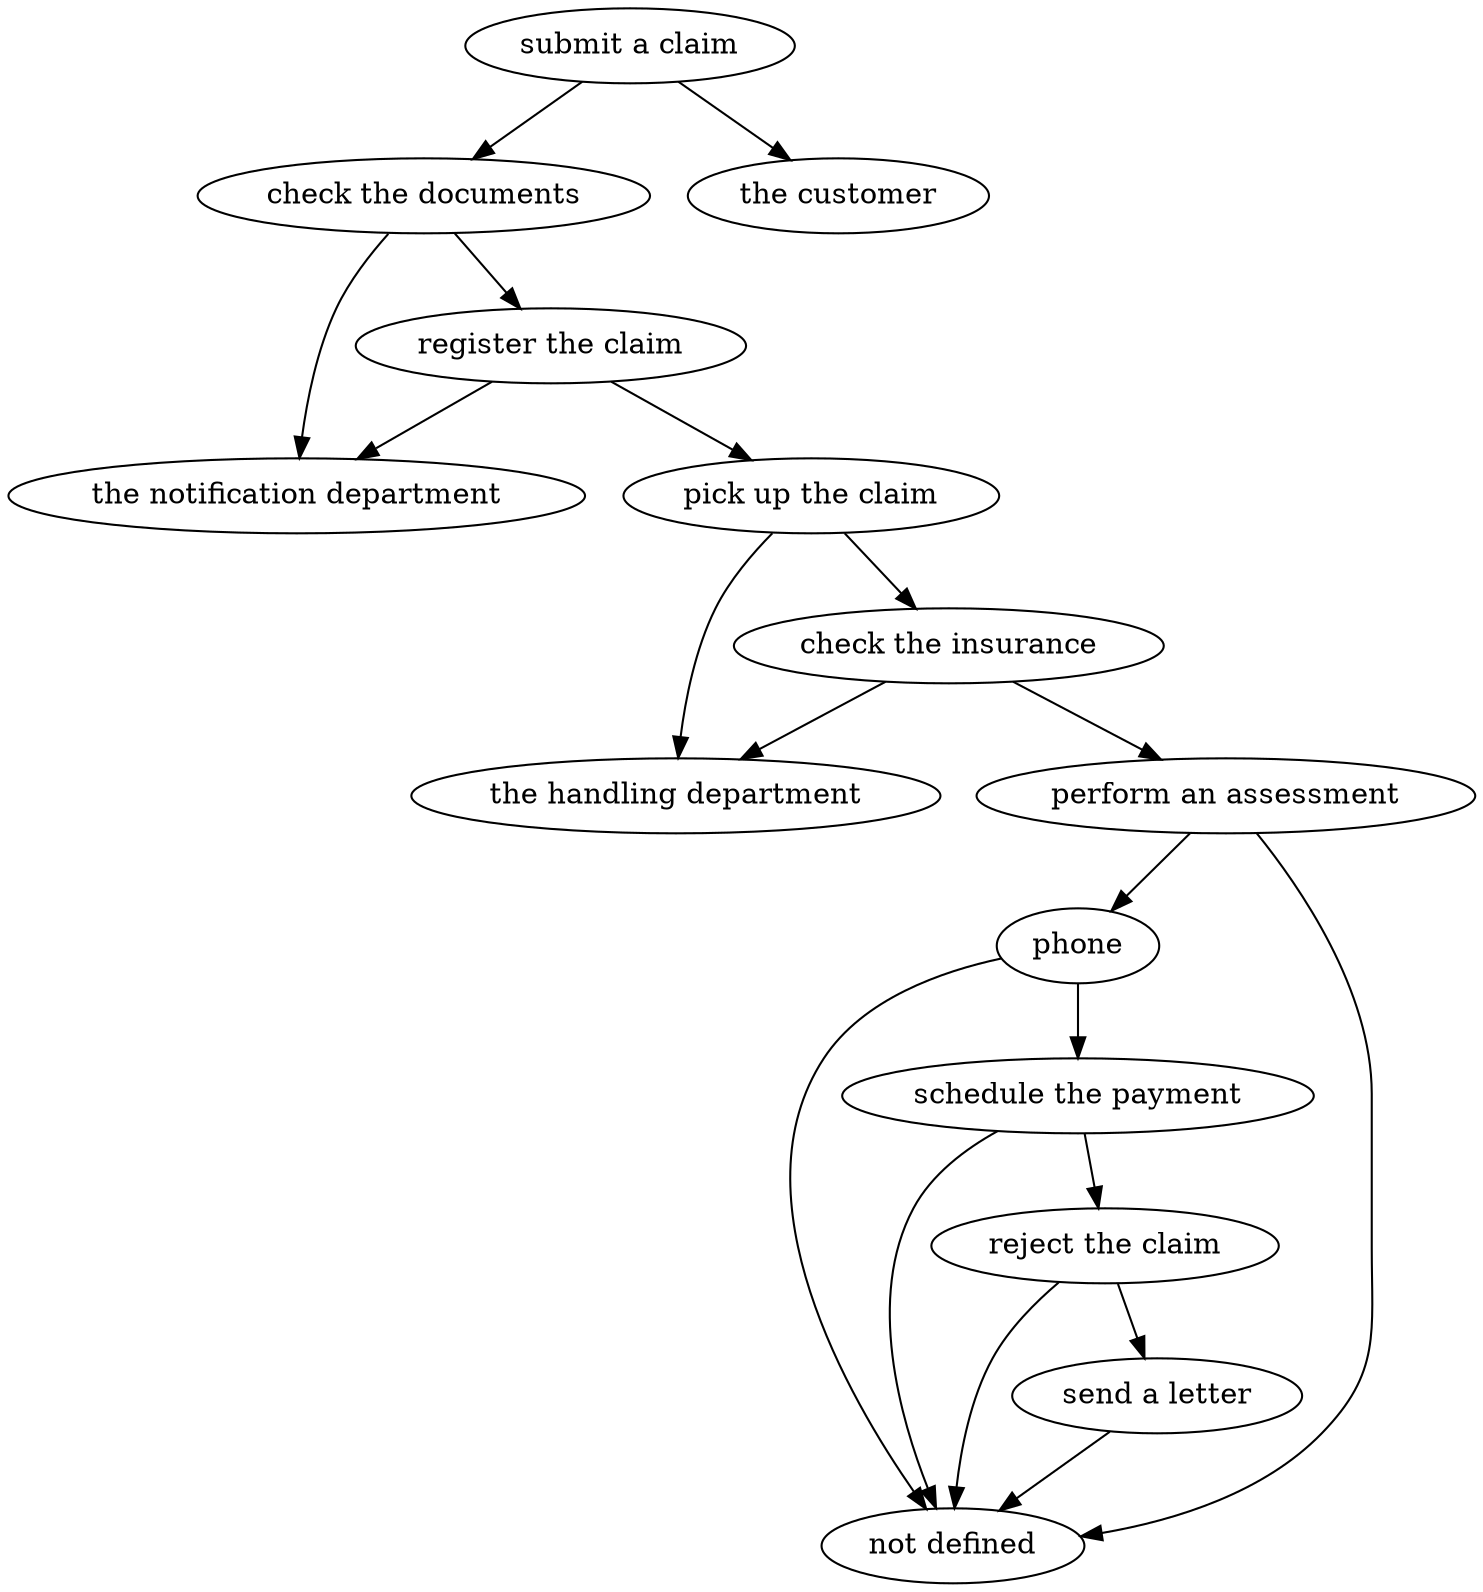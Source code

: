 strict digraph "doc-3.8" {
	graph [name="doc-3.8"];
	"submit a claim"	[attrs="{'type': 'Activity', 'label': 'submit a claim'}"];
	"check the documents"	[attrs="{'type': 'Activity', 'label': 'check the documents'}"];
	"submit a claim" -> "check the documents"	[attrs="{'type': 'flow', 'label': 'flow'}"];
	"the customer"	[attrs="{'type': 'Actor', 'label': 'the customer'}"];
	"submit a claim" -> "the customer"	[attrs="{'type': 'actor performer', 'label': 'actor performer'}"];
	"register the claim"	[attrs="{'type': 'Activity', 'label': 'register the claim'}"];
	"check the documents" -> "register the claim"	[attrs="{'type': 'flow', 'label': 'flow'}"];
	"the notification department"	[attrs="{'type': 'Actor', 'label': 'the notification department'}"];
	"check the documents" -> "the notification department"	[attrs="{'type': 'actor performer', 'label': 'actor performer'}"];
	"pick up the claim"	[attrs="{'type': 'Activity', 'label': 'pick up the claim'}"];
	"register the claim" -> "pick up the claim"	[attrs="{'type': 'flow', 'label': 'flow'}"];
	"register the claim" -> "the notification department"	[attrs="{'type': 'actor performer', 'label': 'actor performer'}"];
	"check the insurance"	[attrs="{'type': 'Activity', 'label': 'check the insurance'}"];
	"pick up the claim" -> "check the insurance"	[attrs="{'type': 'flow', 'label': 'flow'}"];
	"the handling department"	[attrs="{'type': 'Actor', 'label': 'the handling department'}"];
	"pick up the claim" -> "the handling department"	[attrs="{'type': 'actor performer', 'label': 'actor performer'}"];
	"perform an assessment"	[attrs="{'type': 'Activity', 'label': 'perform an assessment'}"];
	"check the insurance" -> "perform an assessment"	[attrs="{'type': 'flow', 'label': 'flow'}"];
	"check the insurance" -> "the handling department"	[attrs="{'type': 'actor performer', 'label': 'actor performer'}"];
	phone	[attrs="{'type': 'Activity', 'label': 'phone'}"];
	"perform an assessment" -> phone	[attrs="{'type': 'flow', 'label': 'flow'}"];
	"not defined"	[attrs="{'type': 'Actor', 'label': 'not defined'}"];
	"perform an assessment" -> "not defined"	[attrs="{'type': 'actor performer', 'label': 'actor performer'}"];
	"schedule the payment"	[attrs="{'type': 'Activity', 'label': 'schedule the payment'}"];
	phone -> "schedule the payment"	[attrs="{'type': 'flow', 'label': 'flow'}"];
	phone -> "not defined"	[attrs="{'type': 'actor performer', 'label': 'actor performer'}"];
	"reject the claim"	[attrs="{'type': 'Activity', 'label': 'reject the claim'}"];
	"schedule the payment" -> "reject the claim"	[attrs="{'type': 'flow', 'label': 'flow'}"];
	"schedule the payment" -> "not defined"	[attrs="{'type': 'actor performer', 'label': 'actor performer'}"];
	"send a letter"	[attrs="{'type': 'Activity', 'label': 'send a letter'}"];
	"reject the claim" -> "send a letter"	[attrs="{'type': 'flow', 'label': 'flow'}"];
	"reject the claim" -> "not defined"	[attrs="{'type': 'actor performer', 'label': 'actor performer'}"];
	"send a letter" -> "not defined"	[attrs="{'type': 'actor performer', 'label': 'actor performer'}"];
}
